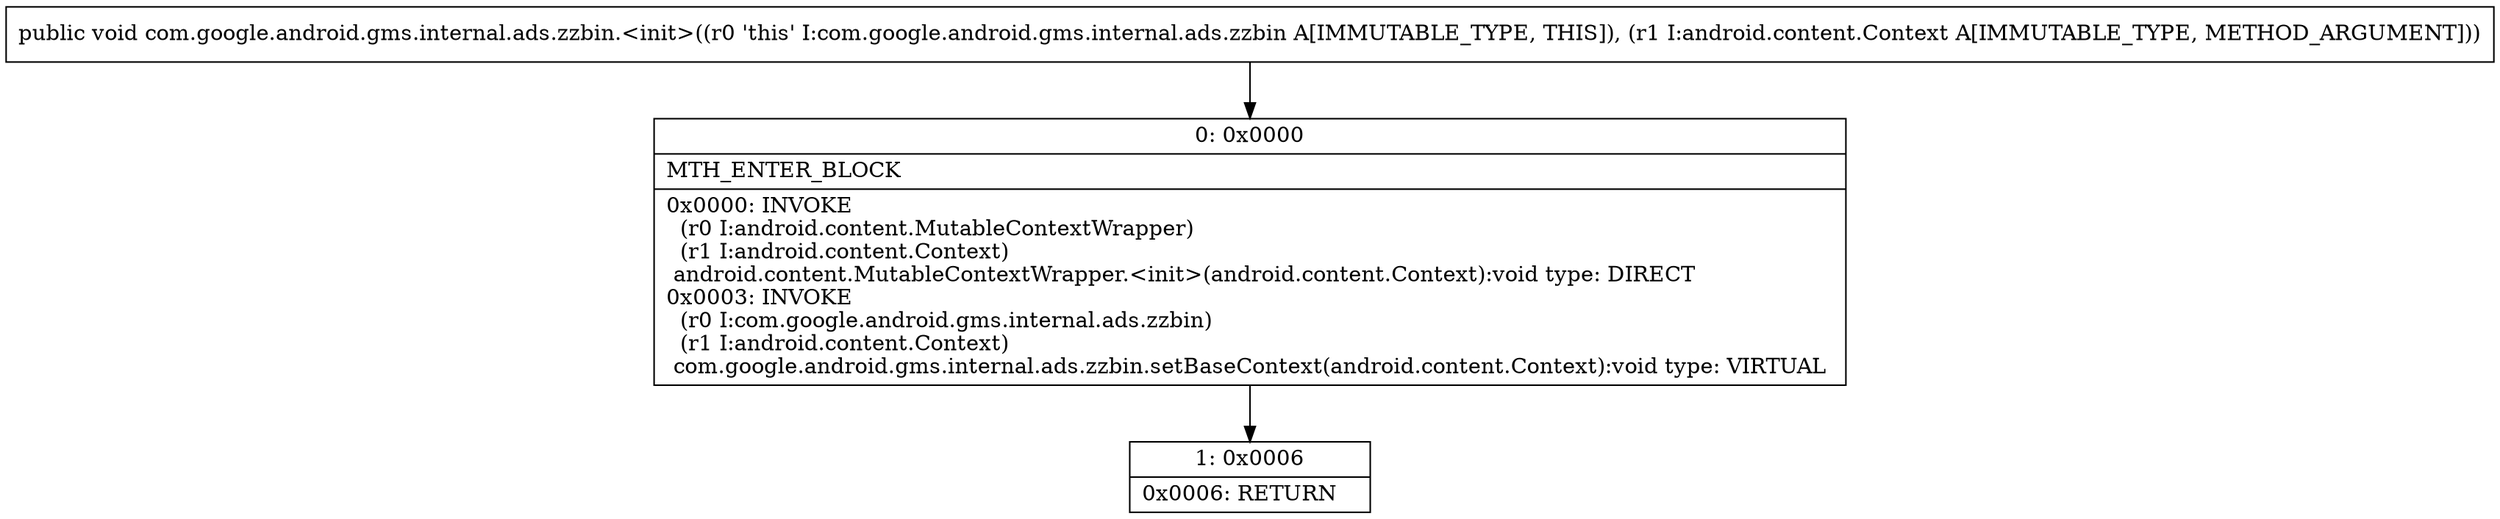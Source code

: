 digraph "CFG forcom.google.android.gms.internal.ads.zzbin.\<init\>(Landroid\/content\/Context;)V" {
Node_0 [shape=record,label="{0\:\ 0x0000|MTH_ENTER_BLOCK\l|0x0000: INVOKE  \l  (r0 I:android.content.MutableContextWrapper)\l  (r1 I:android.content.Context)\l android.content.MutableContextWrapper.\<init\>(android.content.Context):void type: DIRECT \l0x0003: INVOKE  \l  (r0 I:com.google.android.gms.internal.ads.zzbin)\l  (r1 I:android.content.Context)\l com.google.android.gms.internal.ads.zzbin.setBaseContext(android.content.Context):void type: VIRTUAL \l}"];
Node_1 [shape=record,label="{1\:\ 0x0006|0x0006: RETURN   \l}"];
MethodNode[shape=record,label="{public void com.google.android.gms.internal.ads.zzbin.\<init\>((r0 'this' I:com.google.android.gms.internal.ads.zzbin A[IMMUTABLE_TYPE, THIS]), (r1 I:android.content.Context A[IMMUTABLE_TYPE, METHOD_ARGUMENT])) }"];
MethodNode -> Node_0;
Node_0 -> Node_1;
}

